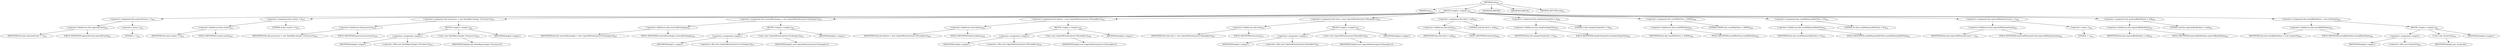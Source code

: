 digraph "init" {  
"1428" [label = <(METHOD,init)<SUB>631</SUB>> ]
"1429" [label = <(PARAM,this)<SUB>631</SUB>> ]
"1430" [label = <(BLOCK,&lt;empty&gt;,&lt;empty&gt;)<SUB>631</SUB>> ]
"1431" [label = <(&lt;operator&gt;.assignment,this.expectedCount = -1)<SUB>632</SUB>> ]
"1432" [label = <(&lt;operator&gt;.fieldAccess,this.expectedCount)<SUB>632</SUB>> ]
"1433" [label = <(IDENTIFIER,this,this.expectedCount = -1)<SUB>632</SUB>> ]
"1434" [label = <(FIELD_IDENTIFIER,expectedCount,expectedCount)<SUB>632</SUB>> ]
"1435" [label = <(&lt;operator&gt;.minus,-1)<SUB>632</SUB>> ]
"1436" [label = <(LITERAL,1,-1)<SUB>632</SUB>> ]
"1437" [label = <(&lt;operator&gt;.assignment,this.counter = 0)<SUB>633</SUB>> ]
"1438" [label = <(&lt;operator&gt;.fieldAccess,this.counter)<SUB>633</SUB>> ]
"1439" [label = <(IDENTIFIER,this,this.counter = 0)<SUB>633</SUB>> ]
"1440" [label = <(FIELD_IDENTIFIER,counter,counter)<SUB>633</SUB>> ]
"1441" [label = <(LITERAL,0,this.counter = 0)<SUB>633</SUB>> ]
"1442" [label = <(&lt;operator&gt;.assignment,this.processors = new HashMap&lt;Integer, Processor&gt;())<SUB>634</SUB>> ]
"1443" [label = <(&lt;operator&gt;.fieldAccess,this.processors)<SUB>634</SUB>> ]
"1444" [label = <(IDENTIFIER,this,this.processors = new HashMap&lt;Integer, Processor&gt;())<SUB>634</SUB>> ]
"1445" [label = <(FIELD_IDENTIFIER,processors,processors)<SUB>634</SUB>> ]
"1446" [label = <(BLOCK,&lt;empty&gt;,&lt;empty&gt;)<SUB>634</SUB>> ]
"1447" [label = <(&lt;operator&gt;.assignment,&lt;empty&gt;)> ]
"1448" [label = <(IDENTIFIER,$obj20,&lt;empty&gt;)> ]
"1449" [label = <(&lt;operator&gt;.alloc,new HashMap&lt;Integer, Processor&gt;())<SUB>634</SUB>> ]
"1450" [label = <(&lt;init&gt;,new HashMap&lt;Integer, Processor&gt;())<SUB>634</SUB>> ]
"1451" [label = <(IDENTIFIER,$obj20,new HashMap&lt;Integer, Processor&gt;())> ]
"1452" [label = <(IDENTIFIER,$obj20,&lt;empty&gt;)> ]
"1453" [label = <(&lt;operator&gt;.assignment,this.receivedExchanges = new CopyOnWriteArrayList&lt;Exchange&gt;())<SUB>635</SUB>> ]
"1454" [label = <(&lt;operator&gt;.fieldAccess,this.receivedExchanges)<SUB>635</SUB>> ]
"1455" [label = <(IDENTIFIER,this,this.receivedExchanges = new CopyOnWriteArrayList&lt;Exchange&gt;())<SUB>635</SUB>> ]
"1456" [label = <(FIELD_IDENTIFIER,receivedExchanges,receivedExchanges)<SUB>635</SUB>> ]
"1457" [label = <(BLOCK,&lt;empty&gt;,&lt;empty&gt;)<SUB>635</SUB>> ]
"1458" [label = <(&lt;operator&gt;.assignment,&lt;empty&gt;)> ]
"1459" [label = <(IDENTIFIER,$obj21,&lt;empty&gt;)> ]
"1460" [label = <(&lt;operator&gt;.alloc,new CopyOnWriteArrayList&lt;Exchange&gt;())<SUB>635</SUB>> ]
"1461" [label = <(&lt;init&gt;,new CopyOnWriteArrayList&lt;Exchange&gt;())<SUB>635</SUB>> ]
"1462" [label = <(IDENTIFIER,$obj21,new CopyOnWriteArrayList&lt;Exchange&gt;())> ]
"1463" [label = <(IDENTIFIER,$obj21,&lt;empty&gt;)> ]
"1464" [label = <(&lt;operator&gt;.assignment,this.failures = new CopyOnWriteArrayList&lt;Throwable&gt;())<SUB>636</SUB>> ]
"1465" [label = <(&lt;operator&gt;.fieldAccess,this.failures)<SUB>636</SUB>> ]
"1466" [label = <(IDENTIFIER,this,this.failures = new CopyOnWriteArrayList&lt;Throwable&gt;())<SUB>636</SUB>> ]
"1467" [label = <(FIELD_IDENTIFIER,failures,failures)<SUB>636</SUB>> ]
"1468" [label = <(BLOCK,&lt;empty&gt;,&lt;empty&gt;)<SUB>636</SUB>> ]
"1469" [label = <(&lt;operator&gt;.assignment,&lt;empty&gt;)> ]
"1470" [label = <(IDENTIFIER,$obj22,&lt;empty&gt;)> ]
"1471" [label = <(&lt;operator&gt;.alloc,new CopyOnWriteArrayList&lt;Throwable&gt;())<SUB>636</SUB>> ]
"1472" [label = <(&lt;init&gt;,new CopyOnWriteArrayList&lt;Throwable&gt;())<SUB>636</SUB>> ]
"1473" [label = <(IDENTIFIER,$obj22,new CopyOnWriteArrayList&lt;Throwable&gt;())> ]
"1474" [label = <(IDENTIFIER,$obj22,&lt;empty&gt;)> ]
"1475" [label = <(&lt;operator&gt;.assignment,this.tests = new CopyOnWriteArrayList&lt;Runnable&gt;())<SUB>637</SUB>> ]
"1476" [label = <(&lt;operator&gt;.fieldAccess,this.tests)<SUB>637</SUB>> ]
"1477" [label = <(IDENTIFIER,this,this.tests = new CopyOnWriteArrayList&lt;Runnable&gt;())<SUB>637</SUB>> ]
"1478" [label = <(FIELD_IDENTIFIER,tests,tests)<SUB>637</SUB>> ]
"1479" [label = <(BLOCK,&lt;empty&gt;,&lt;empty&gt;)<SUB>637</SUB>> ]
"1480" [label = <(&lt;operator&gt;.assignment,&lt;empty&gt;)> ]
"1481" [label = <(IDENTIFIER,$obj23,&lt;empty&gt;)> ]
"1482" [label = <(&lt;operator&gt;.alloc,new CopyOnWriteArrayList&lt;Runnable&gt;())<SUB>637</SUB>> ]
"1483" [label = <(&lt;init&gt;,new CopyOnWriteArrayList&lt;Runnable&gt;())<SUB>637</SUB>> ]
"1484" [label = <(IDENTIFIER,$obj23,new CopyOnWriteArrayList&lt;Runnable&gt;())> ]
"1485" [label = <(IDENTIFIER,$obj23,&lt;empty&gt;)> ]
"1486" [label = <(&lt;operator&gt;.assignment,this.latch = null)<SUB>638</SUB>> ]
"1487" [label = <(&lt;operator&gt;.fieldAccess,this.latch)<SUB>638</SUB>> ]
"1488" [label = <(IDENTIFIER,this,this.latch = null)<SUB>638</SUB>> ]
"1489" [label = <(FIELD_IDENTIFIER,latch,latch)<SUB>638</SUB>> ]
"1490" [label = <(LITERAL,null,this.latch = null)<SUB>638</SUB>> ]
"1491" [label = <(&lt;operator&gt;.assignment,this.sleepForEmptyTest = 0)<SUB>639</SUB>> ]
"1492" [label = <(&lt;operator&gt;.fieldAccess,this.sleepForEmptyTest)<SUB>639</SUB>> ]
"1493" [label = <(IDENTIFIER,this,this.sleepForEmptyTest = 0)<SUB>639</SUB>> ]
"1494" [label = <(FIELD_IDENTIFIER,sleepForEmptyTest,sleepForEmptyTest)<SUB>639</SUB>> ]
"1495" [label = <(LITERAL,0,this.sleepForEmptyTest = 0)<SUB>639</SUB>> ]
"1496" [label = <(&lt;operator&gt;.assignment,this.resultWaitTime = 20000L)<SUB>640</SUB>> ]
"1497" [label = <(&lt;operator&gt;.fieldAccess,this.resultWaitTime)<SUB>640</SUB>> ]
"1498" [label = <(IDENTIFIER,this,this.resultWaitTime = 20000L)<SUB>640</SUB>> ]
"1499" [label = <(FIELD_IDENTIFIER,resultWaitTime,resultWaitTime)<SUB>640</SUB>> ]
"1500" [label = <(LITERAL,20000L,this.resultWaitTime = 20000L)<SUB>640</SUB>> ]
"1501" [label = <(&lt;operator&gt;.assignment,this.resultMinimumWaitTime = 0L)<SUB>641</SUB>> ]
"1502" [label = <(&lt;operator&gt;.fieldAccess,this.resultMinimumWaitTime)<SUB>641</SUB>> ]
"1503" [label = <(IDENTIFIER,this,this.resultMinimumWaitTime = 0L)<SUB>641</SUB>> ]
"1504" [label = <(FIELD_IDENTIFIER,resultMinimumWaitTime,resultMinimumWaitTime)<SUB>641</SUB>> ]
"1505" [label = <(LITERAL,0L,this.resultMinimumWaitTime = 0L)<SUB>641</SUB>> ]
"1506" [label = <(&lt;operator&gt;.assignment,this.expectedMinimumCount = -1)<SUB>642</SUB>> ]
"1507" [label = <(&lt;operator&gt;.fieldAccess,this.expectedMinimumCount)<SUB>642</SUB>> ]
"1508" [label = <(IDENTIFIER,this,this.expectedMinimumCount = -1)<SUB>642</SUB>> ]
"1509" [label = <(FIELD_IDENTIFIER,expectedMinimumCount,expectedMinimumCount)<SUB>642</SUB>> ]
"1510" [label = <(&lt;operator&gt;.minus,-1)<SUB>642</SUB>> ]
"1511" [label = <(LITERAL,1,-1)<SUB>642</SUB>> ]
"1512" [label = <(&lt;operator&gt;.assignment,this.expectedBodyValues = null)<SUB>643</SUB>> ]
"1513" [label = <(&lt;operator&gt;.fieldAccess,this.expectedBodyValues)<SUB>643</SUB>> ]
"1514" [label = <(IDENTIFIER,this,this.expectedBodyValues = null)<SUB>643</SUB>> ]
"1515" [label = <(FIELD_IDENTIFIER,expectedBodyValues,expectedBodyValues)<SUB>643</SUB>> ]
"1516" [label = <(LITERAL,null,this.expectedBodyValues = null)<SUB>643</SUB>> ]
"1517" [label = <(&lt;operator&gt;.assignment,this.actualBodyValues = new ArrayList())<SUB>644</SUB>> ]
"1518" [label = <(&lt;operator&gt;.fieldAccess,this.actualBodyValues)<SUB>644</SUB>> ]
"1519" [label = <(IDENTIFIER,this,this.actualBodyValues = new ArrayList())<SUB>644</SUB>> ]
"1520" [label = <(FIELD_IDENTIFIER,actualBodyValues,actualBodyValues)<SUB>644</SUB>> ]
"1521" [label = <(BLOCK,&lt;empty&gt;,&lt;empty&gt;)<SUB>644</SUB>> ]
"1522" [label = <(&lt;operator&gt;.assignment,&lt;empty&gt;)> ]
"1523" [label = <(IDENTIFIER,$obj24,&lt;empty&gt;)> ]
"1524" [label = <(&lt;operator&gt;.alloc,new ArrayList())<SUB>644</SUB>> ]
"1525" [label = <(&lt;init&gt;,new ArrayList())<SUB>644</SUB>> ]
"1526" [label = <(IDENTIFIER,$obj24,new ArrayList())> ]
"1527" [label = <(IDENTIFIER,$obj24,&lt;empty&gt;)> ]
"1528" [label = <(MODIFIER,PRIVATE)> ]
"1529" [label = <(MODIFIER,VIRTUAL)> ]
"1530" [label = <(METHOD_RETURN,void)<SUB>631</SUB>> ]
  "1428" -> "1429" 
  "1428" -> "1430" 
  "1428" -> "1528" 
  "1428" -> "1529" 
  "1428" -> "1530" 
  "1430" -> "1431" 
  "1430" -> "1437" 
  "1430" -> "1442" 
  "1430" -> "1453" 
  "1430" -> "1464" 
  "1430" -> "1475" 
  "1430" -> "1486" 
  "1430" -> "1491" 
  "1430" -> "1496" 
  "1430" -> "1501" 
  "1430" -> "1506" 
  "1430" -> "1512" 
  "1430" -> "1517" 
  "1431" -> "1432" 
  "1431" -> "1435" 
  "1432" -> "1433" 
  "1432" -> "1434" 
  "1435" -> "1436" 
  "1437" -> "1438" 
  "1437" -> "1441" 
  "1438" -> "1439" 
  "1438" -> "1440" 
  "1442" -> "1443" 
  "1442" -> "1446" 
  "1443" -> "1444" 
  "1443" -> "1445" 
  "1446" -> "1447" 
  "1446" -> "1450" 
  "1446" -> "1452" 
  "1447" -> "1448" 
  "1447" -> "1449" 
  "1450" -> "1451" 
  "1453" -> "1454" 
  "1453" -> "1457" 
  "1454" -> "1455" 
  "1454" -> "1456" 
  "1457" -> "1458" 
  "1457" -> "1461" 
  "1457" -> "1463" 
  "1458" -> "1459" 
  "1458" -> "1460" 
  "1461" -> "1462" 
  "1464" -> "1465" 
  "1464" -> "1468" 
  "1465" -> "1466" 
  "1465" -> "1467" 
  "1468" -> "1469" 
  "1468" -> "1472" 
  "1468" -> "1474" 
  "1469" -> "1470" 
  "1469" -> "1471" 
  "1472" -> "1473" 
  "1475" -> "1476" 
  "1475" -> "1479" 
  "1476" -> "1477" 
  "1476" -> "1478" 
  "1479" -> "1480" 
  "1479" -> "1483" 
  "1479" -> "1485" 
  "1480" -> "1481" 
  "1480" -> "1482" 
  "1483" -> "1484" 
  "1486" -> "1487" 
  "1486" -> "1490" 
  "1487" -> "1488" 
  "1487" -> "1489" 
  "1491" -> "1492" 
  "1491" -> "1495" 
  "1492" -> "1493" 
  "1492" -> "1494" 
  "1496" -> "1497" 
  "1496" -> "1500" 
  "1497" -> "1498" 
  "1497" -> "1499" 
  "1501" -> "1502" 
  "1501" -> "1505" 
  "1502" -> "1503" 
  "1502" -> "1504" 
  "1506" -> "1507" 
  "1506" -> "1510" 
  "1507" -> "1508" 
  "1507" -> "1509" 
  "1510" -> "1511" 
  "1512" -> "1513" 
  "1512" -> "1516" 
  "1513" -> "1514" 
  "1513" -> "1515" 
  "1517" -> "1518" 
  "1517" -> "1521" 
  "1518" -> "1519" 
  "1518" -> "1520" 
  "1521" -> "1522" 
  "1521" -> "1525" 
  "1521" -> "1527" 
  "1522" -> "1523" 
  "1522" -> "1524" 
  "1525" -> "1526" 
}
